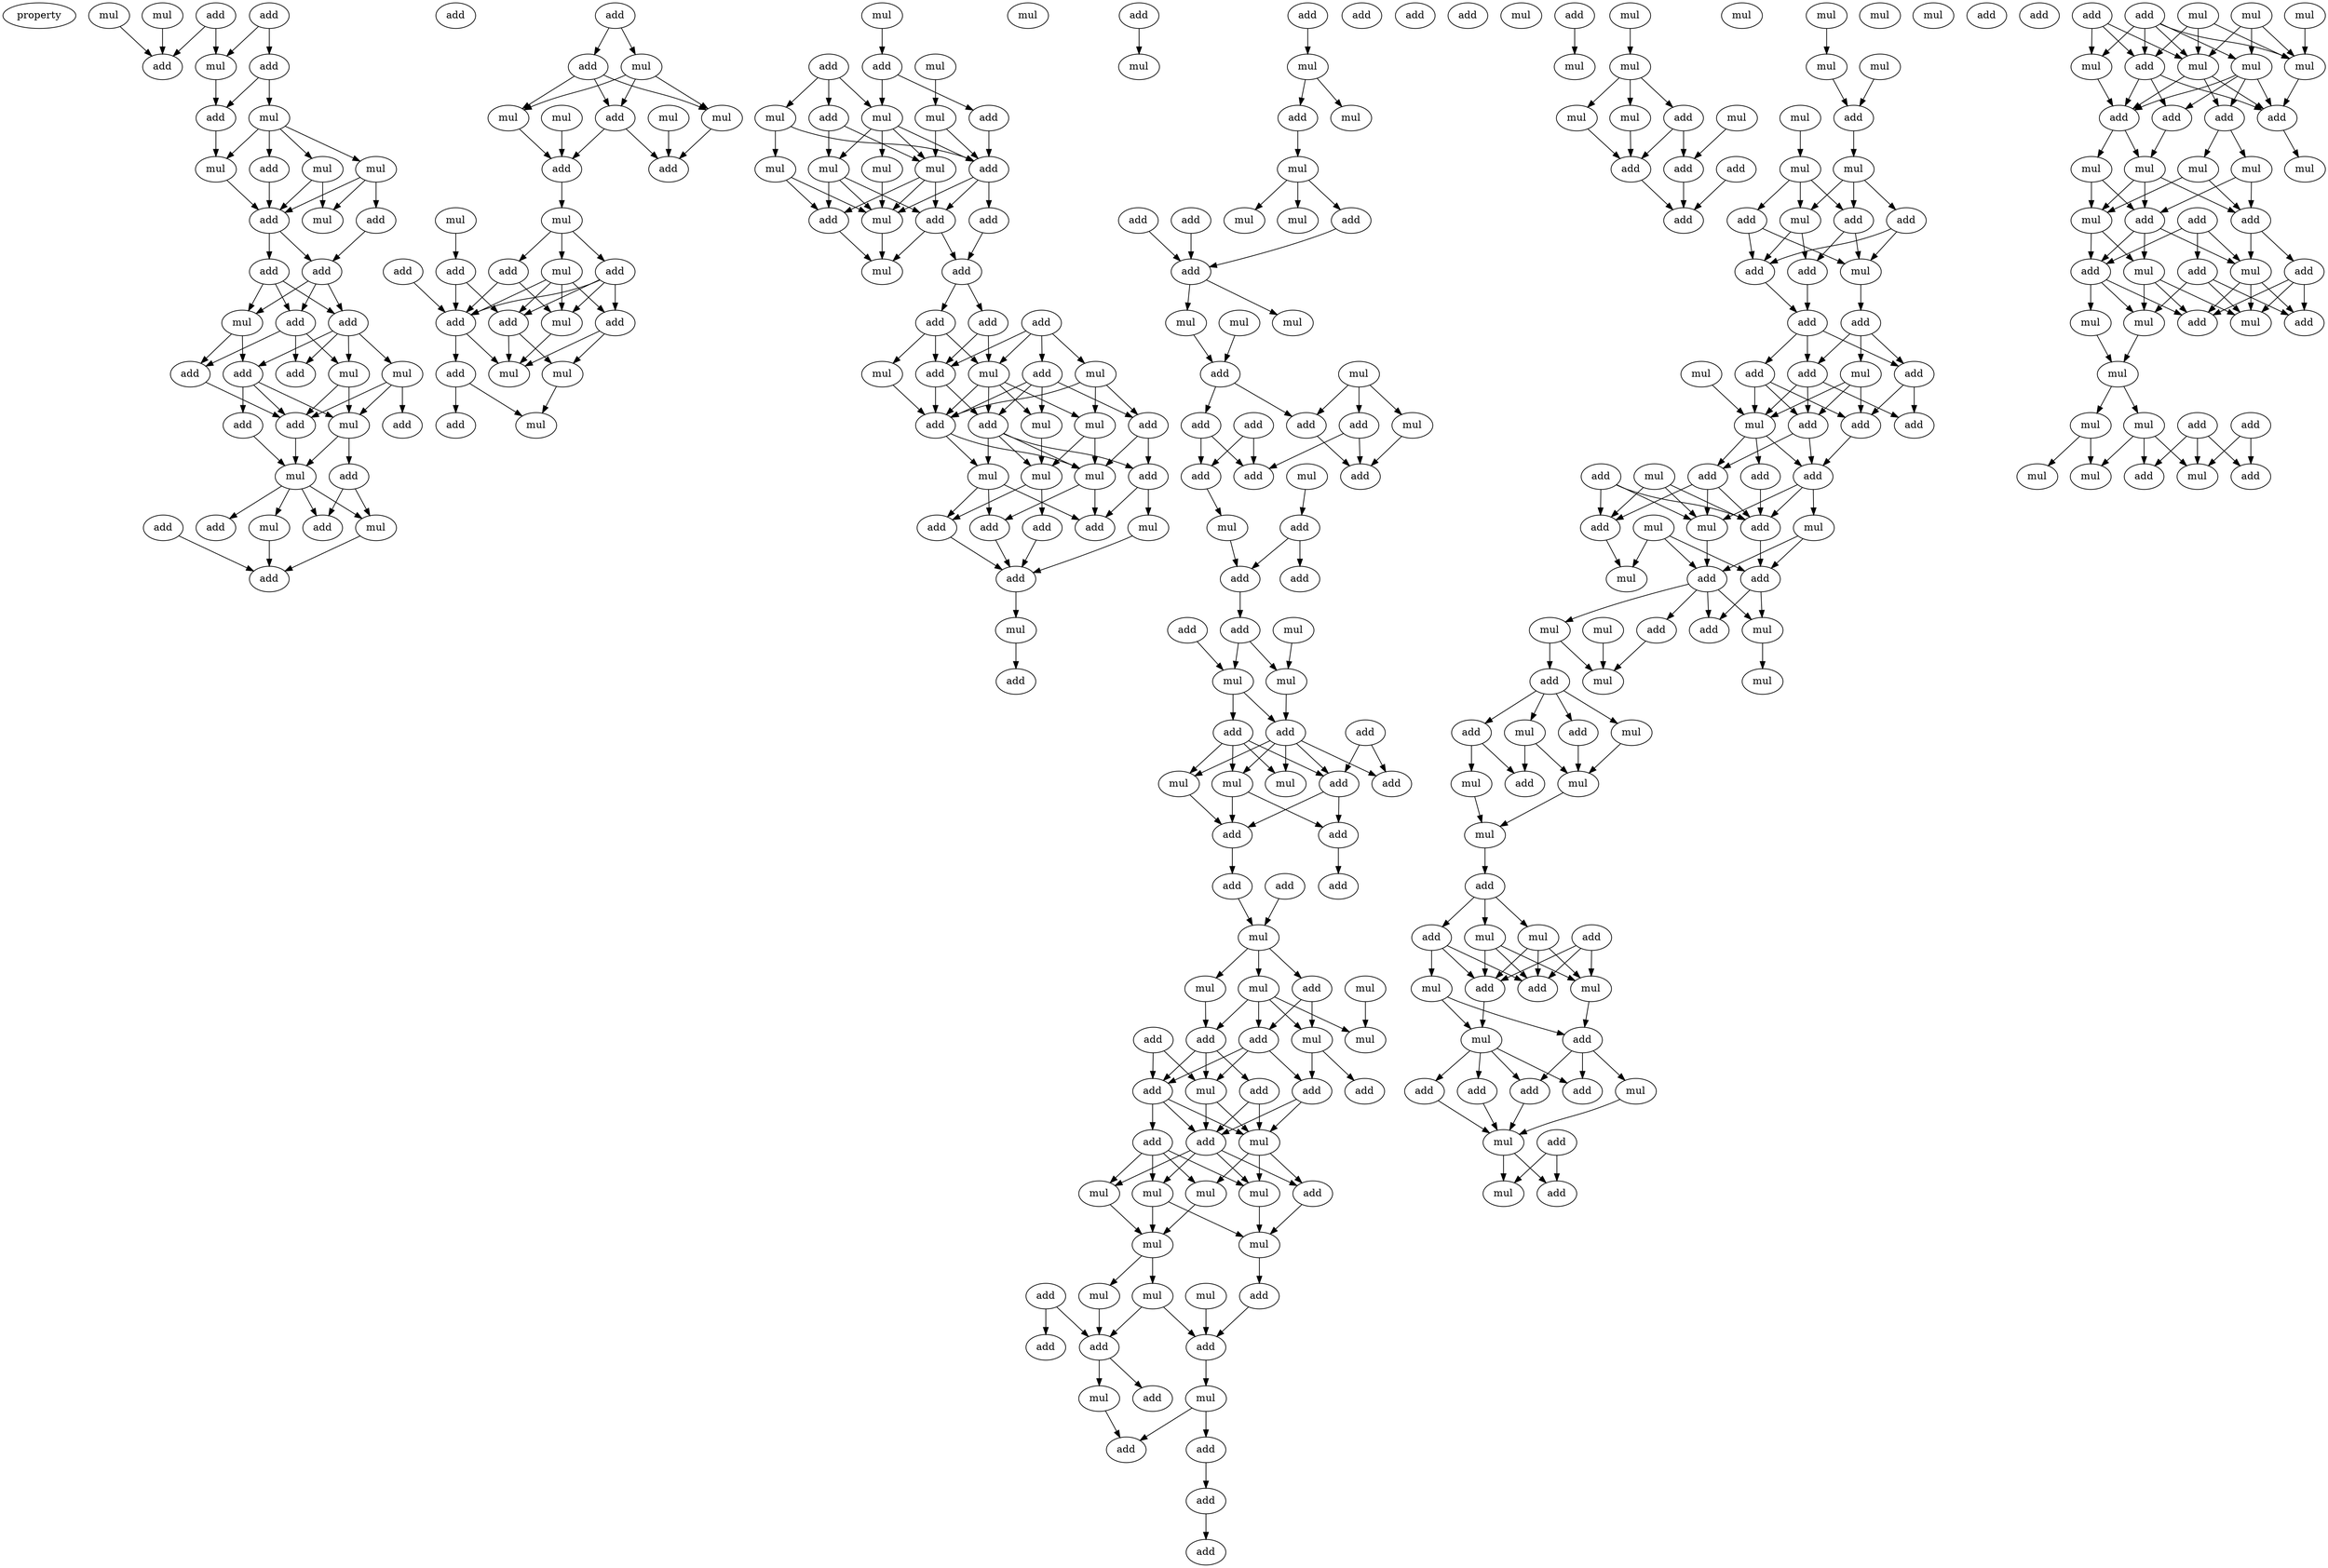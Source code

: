 digraph {
    node [fontcolor=black]
    property [mul=2,lf=1.8]
    0 [ label = add ];
    1 [ label = add ];
    2 [ label = mul ];
    3 [ label = mul ];
    4 [ label = add ];
    5 [ label = mul ];
    6 [ label = add ];
    7 [ label = mul ];
    8 [ label = add ];
    9 [ label = mul ];
    10 [ label = add ];
    11 [ label = mul ];
    12 [ label = mul ];
    13 [ label = add ];
    14 [ label = mul ];
    15 [ label = add ];
    16 [ label = add ];
    17 [ label = add ];
    18 [ label = mul ];
    19 [ label = add ];
    20 [ label = add ];
    21 [ label = mul ];
    22 [ label = mul ];
    23 [ label = add ];
    24 [ label = add ];
    25 [ label = add ];
    26 [ label = add ];
    27 [ label = add ];
    28 [ label = add ];
    29 [ label = mul ];
    30 [ label = mul ];
    31 [ label = add ];
    32 [ label = mul ];
    33 [ label = add ];
    34 [ label = add ];
    35 [ label = add ];
    36 [ label = mul ];
    37 [ label = add ];
    38 [ label = add ];
    39 [ label = add ];
    40 [ label = add ];
    41 [ label = mul ];
    42 [ label = mul ];
    43 [ label = mul ];
    44 [ label = mul ];
    45 [ label = mul ];
    46 [ label = add ];
    47 [ label = add ];
    48 [ label = add ];
    49 [ label = mul ];
    50 [ label = mul ];
    51 [ label = add ];
    52 [ label = add ];
    53 [ label = mul ];
    54 [ label = add ];
    55 [ label = add ];
    56 [ label = add ];
    57 [ label = add ];
    58 [ label = add ];
    59 [ label = mul ];
    60 [ label = add ];
    61 [ label = mul ];
    62 [ label = mul ];
    63 [ label = mul ];
    64 [ label = add ];
    65 [ label = mul ];
    66 [ label = add ];
    67 [ label = add ];
    68 [ label = mul ];
    69 [ label = mul ];
    70 [ label = add ];
    71 [ label = mul ];
    72 [ label = add ];
    73 [ label = mul ];
    74 [ label = mul ];
    75 [ label = add ];
    76 [ label = mul ];
    77 [ label = mul ];
    78 [ label = mul ];
    79 [ label = mul ];
    80 [ label = add ];
    81 [ label = add ];
    82 [ label = add ];
    83 [ label = add ];
    84 [ label = mul ];
    85 [ label = add ];
    86 [ label = add ];
    87 [ label = add ];
    88 [ label = mul ];
    89 [ label = add ];
    90 [ label = mul ];
    91 [ label = add ];
    92 [ label = mul ];
    93 [ label = mul ];
    94 [ label = add ];
    95 [ label = mul ];
    96 [ label = add ];
    97 [ label = add ];
    98 [ label = mul ];
    99 [ label = add ];
    100 [ label = mul ];
    101 [ label = mul ];
    102 [ label = add ];
    103 [ label = mul ];
    104 [ label = add ];
    105 [ label = add ];
    106 [ label = add ];
    107 [ label = add ];
    108 [ label = mul ];
    109 [ label = mul ];
    110 [ label = add ];
    111 [ label = add ];
    112 [ label = mul ];
    113 [ label = add ];
    114 [ label = mul ];
    115 [ label = add ];
    116 [ label = add ];
    117 [ label = mul ];
    118 [ label = mul ];
    119 [ label = mul ];
    120 [ label = add ];
    121 [ label = add ];
    122 [ label = add ];
    123 [ label = mul ];
    124 [ label = add ];
    125 [ label = mul ];
    126 [ label = mul ];
    127 [ label = mul ];
    128 [ label = add ];
    129 [ label = mul ];
    130 [ label = mul ];
    131 [ label = add ];
    132 [ label = add ];
    133 [ label = add ];
    134 [ label = add ];
    135 [ label = add ];
    136 [ label = add ];
    137 [ label = mul ];
    138 [ label = add ];
    139 [ label = mul ];
    140 [ label = add ];
    141 [ label = add ];
    142 [ label = add ];
    143 [ label = add ];
    144 [ label = add ];
    145 [ label = add ];
    146 [ label = mul ];
    147 [ label = mul ];
    148 [ label = mul ];
    149 [ label = add ];
    150 [ label = add ];
    151 [ label = add ];
    152 [ label = mul ];
    153 [ label = mul ];
    154 [ label = mul ];
    155 [ label = add ];
    156 [ label = add ];
    157 [ label = add ];
    158 [ label = add ];
    159 [ label = add ];
    160 [ label = add ];
    161 [ label = add ];
    162 [ label = add ];
    163 [ label = mul ];
    164 [ label = mul ];
    165 [ label = mul ];
    166 [ label = add ];
    167 [ label = mul ];
    168 [ label = add ];
    169 [ label = add ];
    170 [ label = mul ];
    171 [ label = add ];
    172 [ label = mul ];
    173 [ label = add ];
    174 [ label = mul ];
    175 [ label = add ];
    176 [ label = add ];
    177 [ label = add ];
    178 [ label = add ];
    179 [ label = add ];
    180 [ label = mul ];
    181 [ label = mul ];
    182 [ label = mul ];
    183 [ label = mul ];
    184 [ label = add ];
    185 [ label = mul ];
    186 [ label = mul ];
    187 [ label = mul ];
    188 [ label = mul ];
    189 [ label = add ];
    190 [ label = mul ];
    191 [ label = add ];
    192 [ label = mul ];
    193 [ label = add ];
    194 [ label = add ];
    195 [ label = add ];
    196 [ label = mul ];
    197 [ label = mul ];
    198 [ label = add ];
    199 [ label = mul ];
    200 [ label = add ];
    201 [ label = add ];
    202 [ label = add ];
    203 [ label = add ];
    204 [ label = add ];
    205 [ label = mul ];
    206 [ label = mul ];
    207 [ label = mul ];
    208 [ label = mul ];
    209 [ label = add ];
    210 [ label = mul ];
    211 [ label = mul ];
    212 [ label = mul ];
    213 [ label = add ];
    214 [ label = add ];
    215 [ label = add ];
    216 [ label = add ];
    217 [ label = mul ];
    218 [ label = mul ];
    219 [ label = mul ];
    220 [ label = mul ];
    221 [ label = mul ];
    222 [ label = mul ];
    223 [ label = add ];
    224 [ label = mul ];
    225 [ label = add ];
    226 [ label = mul ];
    227 [ label = add ];
    228 [ label = add ];
    229 [ label = add ];
    230 [ label = mul ];
    231 [ label = mul ];
    232 [ label = add ];
    233 [ label = add ];
    234 [ label = add ];
    235 [ label = add ];
    236 [ label = mul ];
    237 [ label = add ];
    238 [ label = add ];
    239 [ label = add ];
    240 [ label = mul ];
    241 [ label = mul ];
    242 [ label = add ];
    243 [ label = add ];
    244 [ label = add ];
    245 [ label = add ];
    246 [ label = add ];
    247 [ label = add ];
    248 [ label = add ];
    249 [ label = mul ];
    250 [ label = add ];
    251 [ label = mul ];
    252 [ label = mul ];
    253 [ label = mul ];
    254 [ label = add ];
    255 [ label = add ];
    256 [ label = add ];
    257 [ label = mul ];
    258 [ label = mul ];
    259 [ label = add ];
    260 [ label = mul ];
    261 [ label = add ];
    262 [ label = mul ];
    263 [ label = mul ];
    264 [ label = mul ];
    265 [ label = add ];
    266 [ label = add ];
    267 [ label = add ];
    268 [ label = mul ];
    269 [ label = mul ];
    270 [ label = add ];
    271 [ label = mul ];
    272 [ label = mul ];
    273 [ label = mul ];
    274 [ label = add ];
    275 [ label = mul ];
    276 [ label = add ];
    277 [ label = mul ];
    278 [ label = add ];
    279 [ label = mul ];
    280 [ label = add ];
    281 [ label = mul ];
    282 [ label = add ];
    283 [ label = add ];
    284 [ label = add ];
    285 [ label = mul ];
    286 [ label = add ];
    287 [ label = mul ];
    288 [ label = add ];
    289 [ label = add ];
    290 [ label = add ];
    291 [ label = mul ];
    292 [ label = add ];
    293 [ label = mul ];
    294 [ label = add ];
    295 [ label = add ];
    296 [ label = mul ];
    297 [ label = add ];
    298 [ label = mul ];
    299 [ label = mul ];
    300 [ label = add ];
    301 [ label = mul ];
    302 [ label = mul ];
    303 [ label = mul ];
    304 [ label = mul ];
    305 [ label = add ];
    306 [ label = add ];
    307 [ label = add ];
    308 [ label = add ];
    309 [ label = mul ];
    310 [ label = mul ];
    311 [ label = mul ];
    312 [ label = mul ];
    313 [ label = mul ];
    314 [ label = add ];
    315 [ label = mul ];
    316 [ label = add ];
    317 [ label = add ];
    318 [ label = add ];
    319 [ label = mul ];
    320 [ label = add ];
    321 [ label = add ];
    322 [ label = mul ];
    323 [ label = add ];
    324 [ label = mul ];
    325 [ label = mul ];
    326 [ label = add ];
    327 [ label = mul ];
    328 [ label = mul ];
    329 [ label = add ];
    330 [ label = mul ];
    331 [ label = mul ];
    332 [ label = add ];
    333 [ label = mul ];
    334 [ label = mul ];
    335 [ label = add ];
    336 [ label = mul ];
    337 [ label = add ];
    0 -> 4 [ name = 0 ];
    0 -> 5 [ name = 1 ];
    1 -> 5 [ name = 2 ];
    1 -> 6 [ name = 3 ];
    2 -> 4 [ name = 4 ];
    3 -> 4 [ name = 5 ];
    5 -> 8 [ name = 6 ];
    6 -> 7 [ name = 7 ];
    6 -> 8 [ name = 8 ];
    7 -> 9 [ name = 9 ];
    7 -> 10 [ name = 10 ];
    7 -> 11 [ name = 11 ];
    7 -> 12 [ name = 12 ];
    8 -> 9 [ name = 13 ];
    9 -> 15 [ name = 14 ];
    10 -> 15 [ name = 15 ];
    11 -> 14 [ name = 16 ];
    11 -> 15 [ name = 17 ];
    12 -> 13 [ name = 18 ];
    12 -> 14 [ name = 19 ];
    12 -> 15 [ name = 20 ];
    13 -> 17 [ name = 21 ];
    15 -> 16 [ name = 22 ];
    15 -> 17 [ name = 23 ];
    16 -> 18 [ name = 24 ];
    16 -> 19 [ name = 25 ];
    16 -> 20 [ name = 26 ];
    17 -> 18 [ name = 27 ];
    17 -> 19 [ name = 28 ];
    17 -> 20 [ name = 29 ];
    18 -> 23 [ name = 30 ];
    18 -> 24 [ name = 31 ];
    19 -> 21 [ name = 32 ];
    19 -> 23 [ name = 33 ];
    19 -> 25 [ name = 34 ];
    20 -> 21 [ name = 35 ];
    20 -> 22 [ name = 36 ];
    20 -> 24 [ name = 37 ];
    20 -> 25 [ name = 38 ];
    21 -> 26 [ name = 39 ];
    21 -> 29 [ name = 40 ];
    22 -> 26 [ name = 41 ];
    22 -> 27 [ name = 42 ];
    22 -> 29 [ name = 43 ];
    23 -> 26 [ name = 44 ];
    24 -> 26 [ name = 45 ];
    24 -> 28 [ name = 46 ];
    24 -> 29 [ name = 47 ];
    26 -> 30 [ name = 48 ];
    28 -> 30 [ name = 49 ];
    29 -> 30 [ name = 50 ];
    29 -> 31 [ name = 51 ];
    30 -> 32 [ name = 52 ];
    30 -> 34 [ name = 53 ];
    30 -> 35 [ name = 54 ];
    30 -> 36 [ name = 55 ];
    31 -> 34 [ name = 56 ];
    31 -> 36 [ name = 57 ];
    32 -> 37 [ name = 58 ];
    33 -> 37 [ name = 59 ];
    36 -> 37 [ name = 60 ];
    39 -> 40 [ name = 61 ];
    39 -> 41 [ name = 62 ];
    40 -> 43 [ name = 63 ];
    40 -> 45 [ name = 64 ];
    40 -> 46 [ name = 65 ];
    41 -> 43 [ name = 66 ];
    41 -> 45 [ name = 67 ];
    41 -> 46 [ name = 68 ];
    42 -> 47 [ name = 69 ];
    43 -> 47 [ name = 70 ];
    44 -> 48 [ name = 71 ];
    45 -> 48 [ name = 72 ];
    46 -> 47 [ name = 73 ];
    46 -> 48 [ name = 74 ];
    47 -> 49 [ name = 75 ];
    49 -> 52 [ name = 76 ];
    49 -> 53 [ name = 77 ];
    49 -> 54 [ name = 78 ];
    50 -> 51 [ name = 79 ];
    51 -> 56 [ name = 80 ];
    51 -> 58 [ name = 81 ];
    52 -> 56 [ name = 82 ];
    52 -> 57 [ name = 83 ];
    52 -> 58 [ name = 84 ];
    52 -> 59 [ name = 85 ];
    53 -> 56 [ name = 86 ];
    53 -> 57 [ name = 87 ];
    53 -> 58 [ name = 88 ];
    53 -> 59 [ name = 89 ];
    54 -> 58 [ name = 90 ];
    54 -> 59 [ name = 91 ];
    55 -> 58 [ name = 92 ];
    56 -> 61 [ name = 93 ];
    56 -> 62 [ name = 94 ];
    57 -> 61 [ name = 95 ];
    57 -> 62 [ name = 96 ];
    58 -> 60 [ name = 97 ];
    58 -> 62 [ name = 98 ];
    59 -> 62 [ name = 99 ];
    60 -> 64 [ name = 100 ];
    60 -> 65 [ name = 101 ];
    61 -> 65 [ name = 102 ];
    63 -> 66 [ name = 103 ];
    66 -> 70 [ name = 104 ];
    66 -> 71 [ name = 105 ];
    67 -> 69 [ name = 106 ];
    67 -> 71 [ name = 107 ];
    67 -> 72 [ name = 108 ];
    68 -> 73 [ name = 109 ];
    69 -> 75 [ name = 110 ];
    69 -> 76 [ name = 111 ];
    70 -> 75 [ name = 112 ];
    71 -> 74 [ name = 113 ];
    71 -> 75 [ name = 114 ];
    71 -> 77 [ name = 115 ];
    71 -> 78 [ name = 116 ];
    72 -> 74 [ name = 117 ];
    72 -> 78 [ name = 118 ];
    73 -> 75 [ name = 119 ];
    73 -> 78 [ name = 120 ];
    74 -> 79 [ name = 121 ];
    74 -> 81 [ name = 122 ];
    74 -> 82 [ name = 123 ];
    75 -> 79 [ name = 124 ];
    75 -> 80 [ name = 125 ];
    75 -> 82 [ name = 126 ];
    76 -> 79 [ name = 127 ];
    76 -> 81 [ name = 128 ];
    77 -> 79 [ name = 129 ];
    78 -> 79 [ name = 130 ];
    78 -> 81 [ name = 131 ];
    78 -> 82 [ name = 132 ];
    79 -> 84 [ name = 133 ];
    80 -> 83 [ name = 134 ];
    81 -> 84 [ name = 135 ];
    82 -> 83 [ name = 136 ];
    82 -> 84 [ name = 137 ];
    83 -> 85 [ name = 138 ];
    83 -> 86 [ name = 139 ];
    85 -> 89 [ name = 140 ];
    85 -> 92 [ name = 141 ];
    86 -> 89 [ name = 142 ];
    86 -> 90 [ name = 143 ];
    86 -> 92 [ name = 144 ];
    87 -> 88 [ name = 145 ];
    87 -> 89 [ name = 146 ];
    87 -> 91 [ name = 147 ];
    87 -> 92 [ name = 148 ];
    88 -> 94 [ name = 149 ];
    88 -> 95 [ name = 150 ];
    88 -> 97 [ name = 151 ];
    89 -> 94 [ name = 152 ];
    89 -> 96 [ name = 153 ];
    90 -> 94 [ name = 154 ];
    91 -> 93 [ name = 155 ];
    91 -> 94 [ name = 156 ];
    91 -> 96 [ name = 157 ];
    91 -> 97 [ name = 158 ];
    92 -> 93 [ name = 159 ];
    92 -> 94 [ name = 160 ];
    92 -> 95 [ name = 161 ];
    92 -> 96 [ name = 162 ];
    93 -> 101 [ name = 163 ];
    94 -> 98 [ name = 164 ];
    94 -> 100 [ name = 165 ];
    95 -> 100 [ name = 166 ];
    95 -> 101 [ name = 167 ];
    96 -> 98 [ name = 168 ];
    96 -> 99 [ name = 169 ];
    96 -> 100 [ name = 170 ];
    96 -> 101 [ name = 171 ];
    97 -> 99 [ name = 172 ];
    97 -> 100 [ name = 173 ];
    98 -> 104 [ name = 174 ];
    98 -> 105 [ name = 175 ];
    98 -> 106 [ name = 176 ];
    99 -> 103 [ name = 177 ];
    99 -> 105 [ name = 178 ];
    100 -> 104 [ name = 179 ];
    100 -> 105 [ name = 180 ];
    101 -> 102 [ name = 181 ];
    101 -> 106 [ name = 182 ];
    102 -> 107 [ name = 183 ];
    103 -> 107 [ name = 184 ];
    104 -> 107 [ name = 185 ];
    106 -> 107 [ name = 186 ];
    107 -> 108 [ name = 187 ];
    108 -> 110 [ name = 188 ];
    111 -> 112 [ name = 189 ];
    113 -> 114 [ name = 190 ];
    114 -> 115 [ name = 191 ];
    114 -> 117 [ name = 192 ];
    115 -> 118 [ name = 193 ];
    118 -> 119 [ name = 194 ];
    118 -> 120 [ name = 195 ];
    118 -> 123 [ name = 196 ];
    120 -> 124 [ name = 197 ];
    121 -> 124 [ name = 198 ];
    122 -> 124 [ name = 199 ];
    124 -> 125 [ name = 200 ];
    124 -> 126 [ name = 201 ];
    125 -> 128 [ name = 202 ];
    127 -> 128 [ name = 203 ];
    128 -> 133 [ name = 204 ];
    128 -> 134 [ name = 205 ];
    129 -> 130 [ name = 206 ];
    129 -> 132 [ name = 207 ];
    129 -> 134 [ name = 208 ];
    130 -> 135 [ name = 209 ];
    131 -> 136 [ name = 210 ];
    131 -> 138 [ name = 211 ];
    132 -> 135 [ name = 212 ];
    132 -> 136 [ name = 213 ];
    133 -> 136 [ name = 214 ];
    133 -> 138 [ name = 215 ];
    134 -> 135 [ name = 216 ];
    137 -> 140 [ name = 217 ];
    138 -> 139 [ name = 218 ];
    139 -> 142 [ name = 219 ];
    140 -> 141 [ name = 220 ];
    140 -> 142 [ name = 221 ];
    142 -> 144 [ name = 222 ];
    143 -> 148 [ name = 223 ];
    144 -> 147 [ name = 224 ];
    144 -> 148 [ name = 225 ];
    146 -> 147 [ name = 226 ];
    147 -> 151 [ name = 227 ];
    148 -> 149 [ name = 228 ];
    148 -> 151 [ name = 229 ];
    149 -> 152 [ name = 230 ];
    149 -> 153 [ name = 231 ];
    149 -> 154 [ name = 232 ];
    149 -> 156 [ name = 233 ];
    150 -> 155 [ name = 234 ];
    150 -> 156 [ name = 235 ];
    151 -> 152 [ name = 236 ];
    151 -> 153 [ name = 237 ];
    151 -> 154 [ name = 238 ];
    151 -> 155 [ name = 239 ];
    151 -> 156 [ name = 240 ];
    153 -> 158 [ name = 241 ];
    154 -> 157 [ name = 242 ];
    154 -> 158 [ name = 243 ];
    156 -> 157 [ name = 244 ];
    156 -> 158 [ name = 245 ];
    157 -> 161 [ name = 246 ];
    158 -> 160 [ name = 247 ];
    159 -> 163 [ name = 248 ];
    160 -> 163 [ name = 249 ];
    163 -> 164 [ name = 250 ];
    163 -> 165 [ name = 251 ];
    163 -> 166 [ name = 252 ];
    164 -> 168 [ name = 253 ];
    164 -> 169 [ name = 254 ];
    164 -> 170 [ name = 255 ];
    164 -> 172 [ name = 256 ];
    165 -> 169 [ name = 257 ];
    166 -> 168 [ name = 258 ];
    166 -> 170 [ name = 259 ];
    167 -> 172 [ name = 260 ];
    168 -> 173 [ name = 261 ];
    168 -> 174 [ name = 262 ];
    168 -> 175 [ name = 263 ];
    169 -> 173 [ name = 264 ];
    169 -> 174 [ name = 265 ];
    169 -> 176 [ name = 266 ];
    170 -> 175 [ name = 267 ];
    170 -> 177 [ name = 268 ];
    171 -> 173 [ name = 269 ];
    171 -> 174 [ name = 270 ];
    173 -> 178 [ name = 271 ];
    173 -> 179 [ name = 272 ];
    173 -> 180 [ name = 273 ];
    174 -> 178 [ name = 274 ];
    174 -> 180 [ name = 275 ];
    175 -> 178 [ name = 276 ];
    175 -> 180 [ name = 277 ];
    176 -> 178 [ name = 278 ];
    176 -> 180 [ name = 279 ];
    178 -> 181 [ name = 280 ];
    178 -> 182 [ name = 281 ];
    178 -> 184 [ name = 282 ];
    178 -> 185 [ name = 283 ];
    179 -> 181 [ name = 284 ];
    179 -> 182 [ name = 285 ];
    179 -> 183 [ name = 286 ];
    179 -> 185 [ name = 287 ];
    180 -> 181 [ name = 288 ];
    180 -> 183 [ name = 289 ];
    180 -> 184 [ name = 290 ];
    181 -> 187 [ name = 291 ];
    182 -> 186 [ name = 292 ];
    183 -> 186 [ name = 293 ];
    184 -> 187 [ name = 294 ];
    185 -> 186 [ name = 295 ];
    185 -> 187 [ name = 296 ];
    186 -> 188 [ name = 297 ];
    186 -> 190 [ name = 298 ];
    187 -> 191 [ name = 299 ];
    188 -> 193 [ name = 300 ];
    188 -> 195 [ name = 301 ];
    189 -> 193 [ name = 302 ];
    189 -> 194 [ name = 303 ];
    190 -> 193 [ name = 304 ];
    191 -> 195 [ name = 305 ];
    192 -> 195 [ name = 306 ];
    193 -> 198 [ name = 307 ];
    193 -> 199 [ name = 308 ];
    195 -> 197 [ name = 309 ];
    197 -> 200 [ name = 310 ];
    197 -> 201 [ name = 311 ];
    199 -> 200 [ name = 312 ];
    201 -> 202 [ name = 313 ];
    202 -> 204 [ name = 314 ];
    203 -> 206 [ name = 315 ];
    205 -> 208 [ name = 316 ];
    208 -> 209 [ name = 317 ];
    208 -> 211 [ name = 318 ];
    208 -> 212 [ name = 319 ];
    209 -> 213 [ name = 320 ];
    209 -> 215 [ name = 321 ];
    210 -> 215 [ name = 322 ];
    211 -> 213 [ name = 323 ];
    212 -> 213 [ name = 324 ];
    213 -> 216 [ name = 325 ];
    214 -> 216 [ name = 326 ];
    215 -> 216 [ name = 327 ];
    217 -> 218 [ name = 328 ];
    218 -> 223 [ name = 329 ];
    220 -> 223 [ name = 330 ];
    222 -> 224 [ name = 331 ];
    223 -> 226 [ name = 332 ];
    224 -> 228 [ name = 333 ];
    224 -> 229 [ name = 334 ];
    224 -> 230 [ name = 335 ];
    226 -> 227 [ name = 336 ];
    226 -> 229 [ name = 337 ];
    226 -> 230 [ name = 338 ];
    227 -> 231 [ name = 339 ];
    227 -> 233 [ name = 340 ];
    228 -> 231 [ name = 341 ];
    228 -> 233 [ name = 342 ];
    229 -> 231 [ name = 343 ];
    229 -> 232 [ name = 344 ];
    230 -> 232 [ name = 345 ];
    230 -> 233 [ name = 346 ];
    231 -> 235 [ name = 347 ];
    232 -> 234 [ name = 348 ];
    233 -> 234 [ name = 349 ];
    234 -> 237 [ name = 350 ];
    234 -> 238 [ name = 351 ];
    234 -> 239 [ name = 352 ];
    235 -> 237 [ name = 353 ];
    235 -> 239 [ name = 354 ];
    235 -> 240 [ name = 355 ];
    236 -> 241 [ name = 356 ];
    237 -> 241 [ name = 357 ];
    237 -> 242 [ name = 358 ];
    237 -> 244 [ name = 359 ];
    238 -> 241 [ name = 360 ];
    238 -> 242 [ name = 361 ];
    238 -> 243 [ name = 362 ];
    239 -> 243 [ name = 363 ];
    239 -> 244 [ name = 364 ];
    240 -> 241 [ name = 365 ];
    240 -> 242 [ name = 366 ];
    240 -> 243 [ name = 367 ];
    241 -> 245 [ name = 368 ];
    241 -> 247 [ name = 369 ];
    241 -> 248 [ name = 370 ];
    242 -> 245 [ name = 371 ];
    242 -> 247 [ name = 372 ];
    243 -> 247 [ name = 373 ];
    245 -> 250 [ name = 374 ];
    245 -> 251 [ name = 375 ];
    245 -> 254 [ name = 376 ];
    246 -> 250 [ name = 377 ];
    246 -> 251 [ name = 378 ];
    246 -> 254 [ name = 379 ];
    247 -> 251 [ name = 380 ];
    247 -> 253 [ name = 381 ];
    247 -> 254 [ name = 382 ];
    248 -> 254 [ name = 383 ];
    249 -> 250 [ name = 384 ];
    249 -> 251 [ name = 385 ];
    249 -> 254 [ name = 386 ];
    250 -> 257 [ name = 387 ];
    251 -> 256 [ name = 388 ];
    252 -> 255 [ name = 389 ];
    252 -> 256 [ name = 390 ];
    252 -> 257 [ name = 391 ];
    253 -> 255 [ name = 392 ];
    253 -> 256 [ name = 393 ];
    254 -> 255 [ name = 394 ];
    255 -> 259 [ name = 395 ];
    255 -> 262 [ name = 396 ];
    256 -> 259 [ name = 397 ];
    256 -> 260 [ name = 398 ];
    256 -> 261 [ name = 399 ];
    256 -> 262 [ name = 400 ];
    258 -> 263 [ name = 401 ];
    260 -> 263 [ name = 402 ];
    260 -> 265 [ name = 403 ];
    261 -> 263 [ name = 404 ];
    262 -> 264 [ name = 405 ];
    265 -> 266 [ name = 406 ];
    265 -> 267 [ name = 407 ];
    265 -> 268 [ name = 408 ];
    265 -> 269 [ name = 409 ];
    266 -> 270 [ name = 410 ];
    266 -> 272 [ name = 411 ];
    267 -> 271 [ name = 412 ];
    268 -> 271 [ name = 413 ];
    269 -> 270 [ name = 414 ];
    269 -> 271 [ name = 415 ];
    271 -> 273 [ name = 416 ];
    272 -> 273 [ name = 417 ];
    273 -> 274 [ name = 418 ];
    274 -> 275 [ name = 419 ];
    274 -> 276 [ name = 420 ];
    274 -> 277 [ name = 421 ];
    275 -> 280 [ name = 422 ];
    275 -> 281 [ name = 423 ];
    275 -> 283 [ name = 424 ];
    276 -> 279 [ name = 425 ];
    276 -> 280 [ name = 426 ];
    276 -> 283 [ name = 427 ];
    277 -> 280 [ name = 428 ];
    277 -> 281 [ name = 429 ];
    277 -> 283 [ name = 430 ];
    278 -> 280 [ name = 431 ];
    278 -> 281 [ name = 432 ];
    278 -> 283 [ name = 433 ];
    279 -> 284 [ name = 434 ];
    279 -> 285 [ name = 435 ];
    281 -> 284 [ name = 436 ];
    283 -> 285 [ name = 437 ];
    284 -> 287 [ name = 438 ];
    284 -> 289 [ name = 439 ];
    284 -> 290 [ name = 440 ];
    285 -> 286 [ name = 441 ];
    285 -> 288 [ name = 442 ];
    285 -> 289 [ name = 443 ];
    285 -> 290 [ name = 444 ];
    286 -> 291 [ name = 445 ];
    287 -> 291 [ name = 446 ];
    288 -> 291 [ name = 447 ];
    289 -> 291 [ name = 448 ];
    291 -> 293 [ name = 449 ];
    291 -> 294 [ name = 450 ];
    292 -> 293 [ name = 451 ];
    292 -> 294 [ name = 452 ];
    295 -> 300 [ name = 453 ];
    295 -> 302 [ name = 454 ];
    295 -> 303 [ name = 455 ];
    296 -> 300 [ name = 456 ];
    296 -> 301 [ name = 457 ];
    296 -> 303 [ name = 458 ];
    297 -> 300 [ name = 459 ];
    297 -> 301 [ name = 460 ];
    297 -> 302 [ name = 461 ];
    297 -> 303 [ name = 462 ];
    297 -> 304 [ name = 463 ];
    298 -> 301 [ name = 464 ];
    299 -> 301 [ name = 465 ];
    299 -> 303 [ name = 466 ];
    299 -> 304 [ name = 467 ];
    300 -> 306 [ name = 468 ];
    300 -> 307 [ name = 469 ];
    300 -> 308 [ name = 470 ];
    301 -> 307 [ name = 471 ];
    302 -> 308 [ name = 472 ];
    303 -> 305 [ name = 473 ];
    303 -> 307 [ name = 474 ];
    303 -> 308 [ name = 475 ];
    304 -> 305 [ name = 476 ];
    304 -> 306 [ name = 477 ];
    304 -> 307 [ name = 478 ];
    304 -> 308 [ name = 479 ];
    305 -> 309 [ name = 480 ];
    305 -> 311 [ name = 481 ];
    306 -> 313 [ name = 482 ];
    307 -> 312 [ name = 483 ];
    308 -> 310 [ name = 484 ];
    308 -> 313 [ name = 485 ];
    309 -> 314 [ name = 486 ];
    309 -> 317 [ name = 487 ];
    310 -> 315 [ name = 488 ];
    310 -> 317 [ name = 489 ];
    311 -> 314 [ name = 490 ];
    311 -> 315 [ name = 491 ];
    313 -> 314 [ name = 492 ];
    313 -> 315 [ name = 493 ];
    313 -> 317 [ name = 494 ];
    314 -> 318 [ name = 495 ];
    314 -> 319 [ name = 496 ];
    315 -> 320 [ name = 497 ];
    315 -> 322 [ name = 498 ];
    316 -> 319 [ name = 499 ];
    316 -> 320 [ name = 500 ];
    316 -> 321 [ name = 501 ];
    317 -> 319 [ name = 502 ];
    317 -> 320 [ name = 503 ];
    317 -> 322 [ name = 504 ];
    318 -> 323 [ name = 505 ];
    318 -> 324 [ name = 506 ];
    318 -> 326 [ name = 507 ];
    319 -> 323 [ name = 508 ];
    319 -> 324 [ name = 509 ];
    319 -> 326 [ name = 510 ];
    320 -> 323 [ name = 511 ];
    320 -> 325 [ name = 512 ];
    320 -> 327 [ name = 513 ];
    321 -> 324 [ name = 514 ];
    321 -> 325 [ name = 515 ];
    321 -> 326 [ name = 516 ];
    322 -> 323 [ name = 517 ];
    322 -> 324 [ name = 518 ];
    322 -> 325 [ name = 519 ];
    325 -> 328 [ name = 520 ];
    327 -> 328 [ name = 521 ];
    328 -> 330 [ name = 522 ];
    328 -> 331 [ name = 523 ];
    329 -> 335 [ name = 524 ];
    329 -> 336 [ name = 525 ];
    330 -> 333 [ name = 526 ];
    330 -> 336 [ name = 527 ];
    330 -> 337 [ name = 528 ];
    331 -> 333 [ name = 529 ];
    331 -> 334 [ name = 530 ];
    332 -> 335 [ name = 531 ];
    332 -> 336 [ name = 532 ];
    332 -> 337 [ name = 533 ];
}
